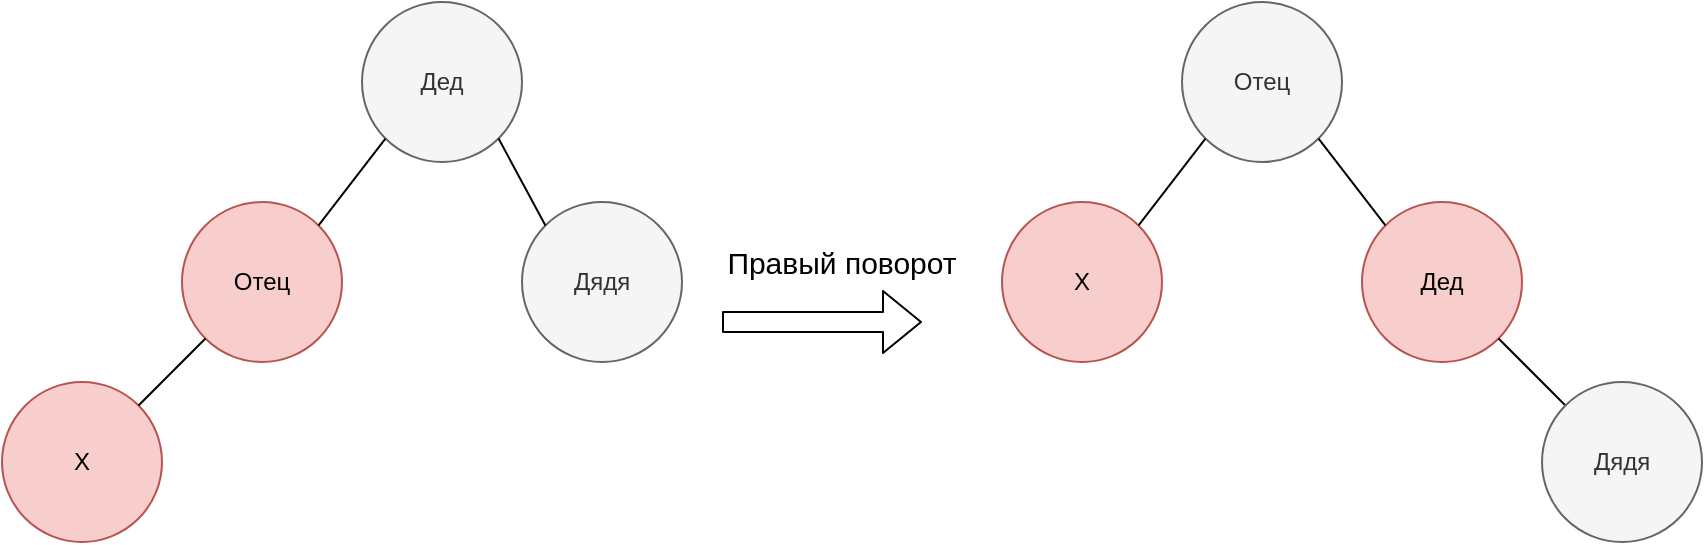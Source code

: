 <mxfile version="13.10.5" type="device"><diagram id="7VAzfPPBIRcWjfSqwTbw" name="Page-1"><mxGraphModel dx="1422" dy="839" grid="1" gridSize="10" guides="1" tooltips="1" connect="1" arrows="1" fold="1" page="1" pageScale="1" pageWidth="827" pageHeight="1169" math="0" shadow="0"><root><mxCell id="0"/><mxCell id="1" parent="0"/><mxCell id="vG_yKQVBiYDchQl_L2Y6-1" value="Дед" style="ellipse;whiteSpace=wrap;html=1;aspect=fixed;fillColor=#f5f5f5;strokeColor=#666666;fontColor=#333333;" vertex="1" parent="1"><mxGeometry x="320" y="280" width="80" height="80" as="geometry"/></mxCell><mxCell id="vG_yKQVBiYDchQl_L2Y6-2" value="Отец" style="ellipse;whiteSpace=wrap;html=1;aspect=fixed;fillColor=#f8cecc;strokeColor=#b85450;" vertex="1" parent="1"><mxGeometry x="230" y="380" width="80" height="80" as="geometry"/></mxCell><mxCell id="vG_yKQVBiYDchQl_L2Y6-4" value="Дядя" style="ellipse;whiteSpace=wrap;html=1;aspect=fixed;fillColor=#f5f5f5;strokeColor=#666666;fontColor=#333333;" vertex="1" parent="1"><mxGeometry x="400" y="380" width="80" height="80" as="geometry"/></mxCell><mxCell id="vG_yKQVBiYDchQl_L2Y6-6" value="Х" style="ellipse;whiteSpace=wrap;html=1;aspect=fixed;fillColor=#f8cecc;strokeColor=#b85450;" vertex="1" parent="1"><mxGeometry x="140" y="470" width="80" height="80" as="geometry"/></mxCell><mxCell id="vG_yKQVBiYDchQl_L2Y6-7" value="" style="endArrow=none;html=1;exitX=1;exitY=0;exitDx=0;exitDy=0;entryX=0;entryY=1;entryDx=0;entryDy=0;" edge="1" parent="1" source="vG_yKQVBiYDchQl_L2Y6-2" target="vG_yKQVBiYDchQl_L2Y6-1"><mxGeometry width="50" height="50" relative="1" as="geometry"><mxPoint x="390" y="450" as="sourcePoint"/><mxPoint x="440" y="400" as="targetPoint"/></mxGeometry></mxCell><mxCell id="vG_yKQVBiYDchQl_L2Y6-8" value="" style="endArrow=none;html=1;exitX=1;exitY=0;exitDx=0;exitDy=0;entryX=0;entryY=1;entryDx=0;entryDy=0;" edge="1" parent="1" source="vG_yKQVBiYDchQl_L2Y6-6" target="vG_yKQVBiYDchQl_L2Y6-2"><mxGeometry width="50" height="50" relative="1" as="geometry"><mxPoint x="390" y="450" as="sourcePoint"/><mxPoint x="440" y="400" as="targetPoint"/></mxGeometry></mxCell><mxCell id="vG_yKQVBiYDchQl_L2Y6-9" value="" style="endArrow=none;html=1;exitX=1;exitY=1;exitDx=0;exitDy=0;entryX=0;entryY=0;entryDx=0;entryDy=0;" edge="1" parent="1" source="vG_yKQVBiYDchQl_L2Y6-1" target="vG_yKQVBiYDchQl_L2Y6-4"><mxGeometry width="50" height="50" relative="1" as="geometry"><mxPoint x="390" y="450" as="sourcePoint"/><mxPoint x="440" y="400" as="targetPoint"/></mxGeometry></mxCell><mxCell id="vG_yKQVBiYDchQl_L2Y6-10" value="" style="shape=flexArrow;endArrow=classic;html=1;" edge="1" parent="1"><mxGeometry width="50" height="50" relative="1" as="geometry"><mxPoint x="500" y="440" as="sourcePoint"/><mxPoint x="600" y="440" as="targetPoint"/></mxGeometry></mxCell><mxCell id="vG_yKQVBiYDchQl_L2Y6-11" value="Правый поворот" style="text;html=1;strokeColor=none;fillColor=none;align=center;verticalAlign=middle;whiteSpace=wrap;rounded=0;fontSize=15;" vertex="1" parent="1"><mxGeometry x="500" y="400" width="120" height="20" as="geometry"/></mxCell><mxCell id="vG_yKQVBiYDchQl_L2Y6-12" value="Отец" style="ellipse;whiteSpace=wrap;html=1;aspect=fixed;fillColor=#f5f5f5;strokeColor=#666666;fontColor=#333333;" vertex="1" parent="1"><mxGeometry x="730" y="280" width="80" height="80" as="geometry"/></mxCell><mxCell id="vG_yKQVBiYDchQl_L2Y6-13" value="Х" style="ellipse;whiteSpace=wrap;html=1;aspect=fixed;fillColor=#f8cecc;strokeColor=#b85450;" vertex="1" parent="1"><mxGeometry x="640" y="380" width="80" height="80" as="geometry"/></mxCell><mxCell id="vG_yKQVBiYDchQl_L2Y6-14" value="Дед" style="ellipse;whiteSpace=wrap;html=1;aspect=fixed;fillColor=#f8cecc;strokeColor=#b85450;" vertex="1" parent="1"><mxGeometry x="820" y="380" width="80" height="80" as="geometry"/></mxCell><mxCell id="vG_yKQVBiYDchQl_L2Y6-16" value="" style="endArrow=none;html=1;exitX=1;exitY=0;exitDx=0;exitDy=0;entryX=0;entryY=1;entryDx=0;entryDy=0;" edge="1" parent="1" source="vG_yKQVBiYDchQl_L2Y6-13" target="vG_yKQVBiYDchQl_L2Y6-12"><mxGeometry width="50" height="50" relative="1" as="geometry"><mxPoint x="800" y="450" as="sourcePoint"/><mxPoint x="850" y="400" as="targetPoint"/></mxGeometry></mxCell><mxCell id="vG_yKQVBiYDchQl_L2Y6-17" value="" style="endArrow=none;html=1;exitX=0;exitY=0;exitDx=0;exitDy=0;entryX=1;entryY=1;entryDx=0;entryDy=0;" edge="1" parent="1" source="vG_yKQVBiYDchQl_L2Y6-19" target="vG_yKQVBiYDchQl_L2Y6-14"><mxGeometry width="50" height="50" relative="1" as="geometry"><mxPoint x="608.284" y="501.716" as="sourcePoint"/><mxPoint x="850" y="400" as="targetPoint"/></mxGeometry></mxCell><mxCell id="vG_yKQVBiYDchQl_L2Y6-18" value="" style="endArrow=none;html=1;exitX=1;exitY=1;exitDx=0;exitDy=0;entryX=0;entryY=0;entryDx=0;entryDy=0;" edge="1" parent="1" source="vG_yKQVBiYDchQl_L2Y6-12" target="vG_yKQVBiYDchQl_L2Y6-14"><mxGeometry width="50" height="50" relative="1" as="geometry"><mxPoint x="800" y="450" as="sourcePoint"/><mxPoint x="850" y="400" as="targetPoint"/></mxGeometry></mxCell><mxCell id="vG_yKQVBiYDchQl_L2Y6-19" value="Дядя" style="ellipse;whiteSpace=wrap;html=1;aspect=fixed;fillColor=#f5f5f5;strokeColor=#666666;fontColor=#333333;" vertex="1" parent="1"><mxGeometry x="910" y="470" width="80" height="80" as="geometry"/></mxCell></root></mxGraphModel></diagram></mxfile>
